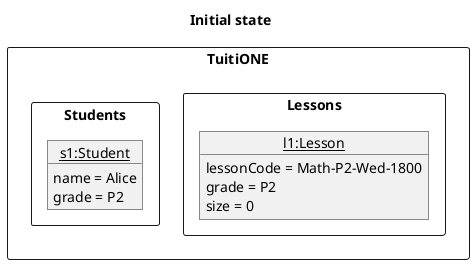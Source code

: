 @startuml

title Initial state

package TuitiONE <<rectangle>> {
    package Lessons <<rectangle>> {
        object "<u>l1:Lesson" as Lesson {
        lessonCode = Math-P2-Wed-1800
        grade = P2
        size = 0
        }
    }
    package Students <<rectangle>> {
        object "<u>s1:Student" as Student {
        name = Alice
        grade = P2
        }
    }
}

@end
